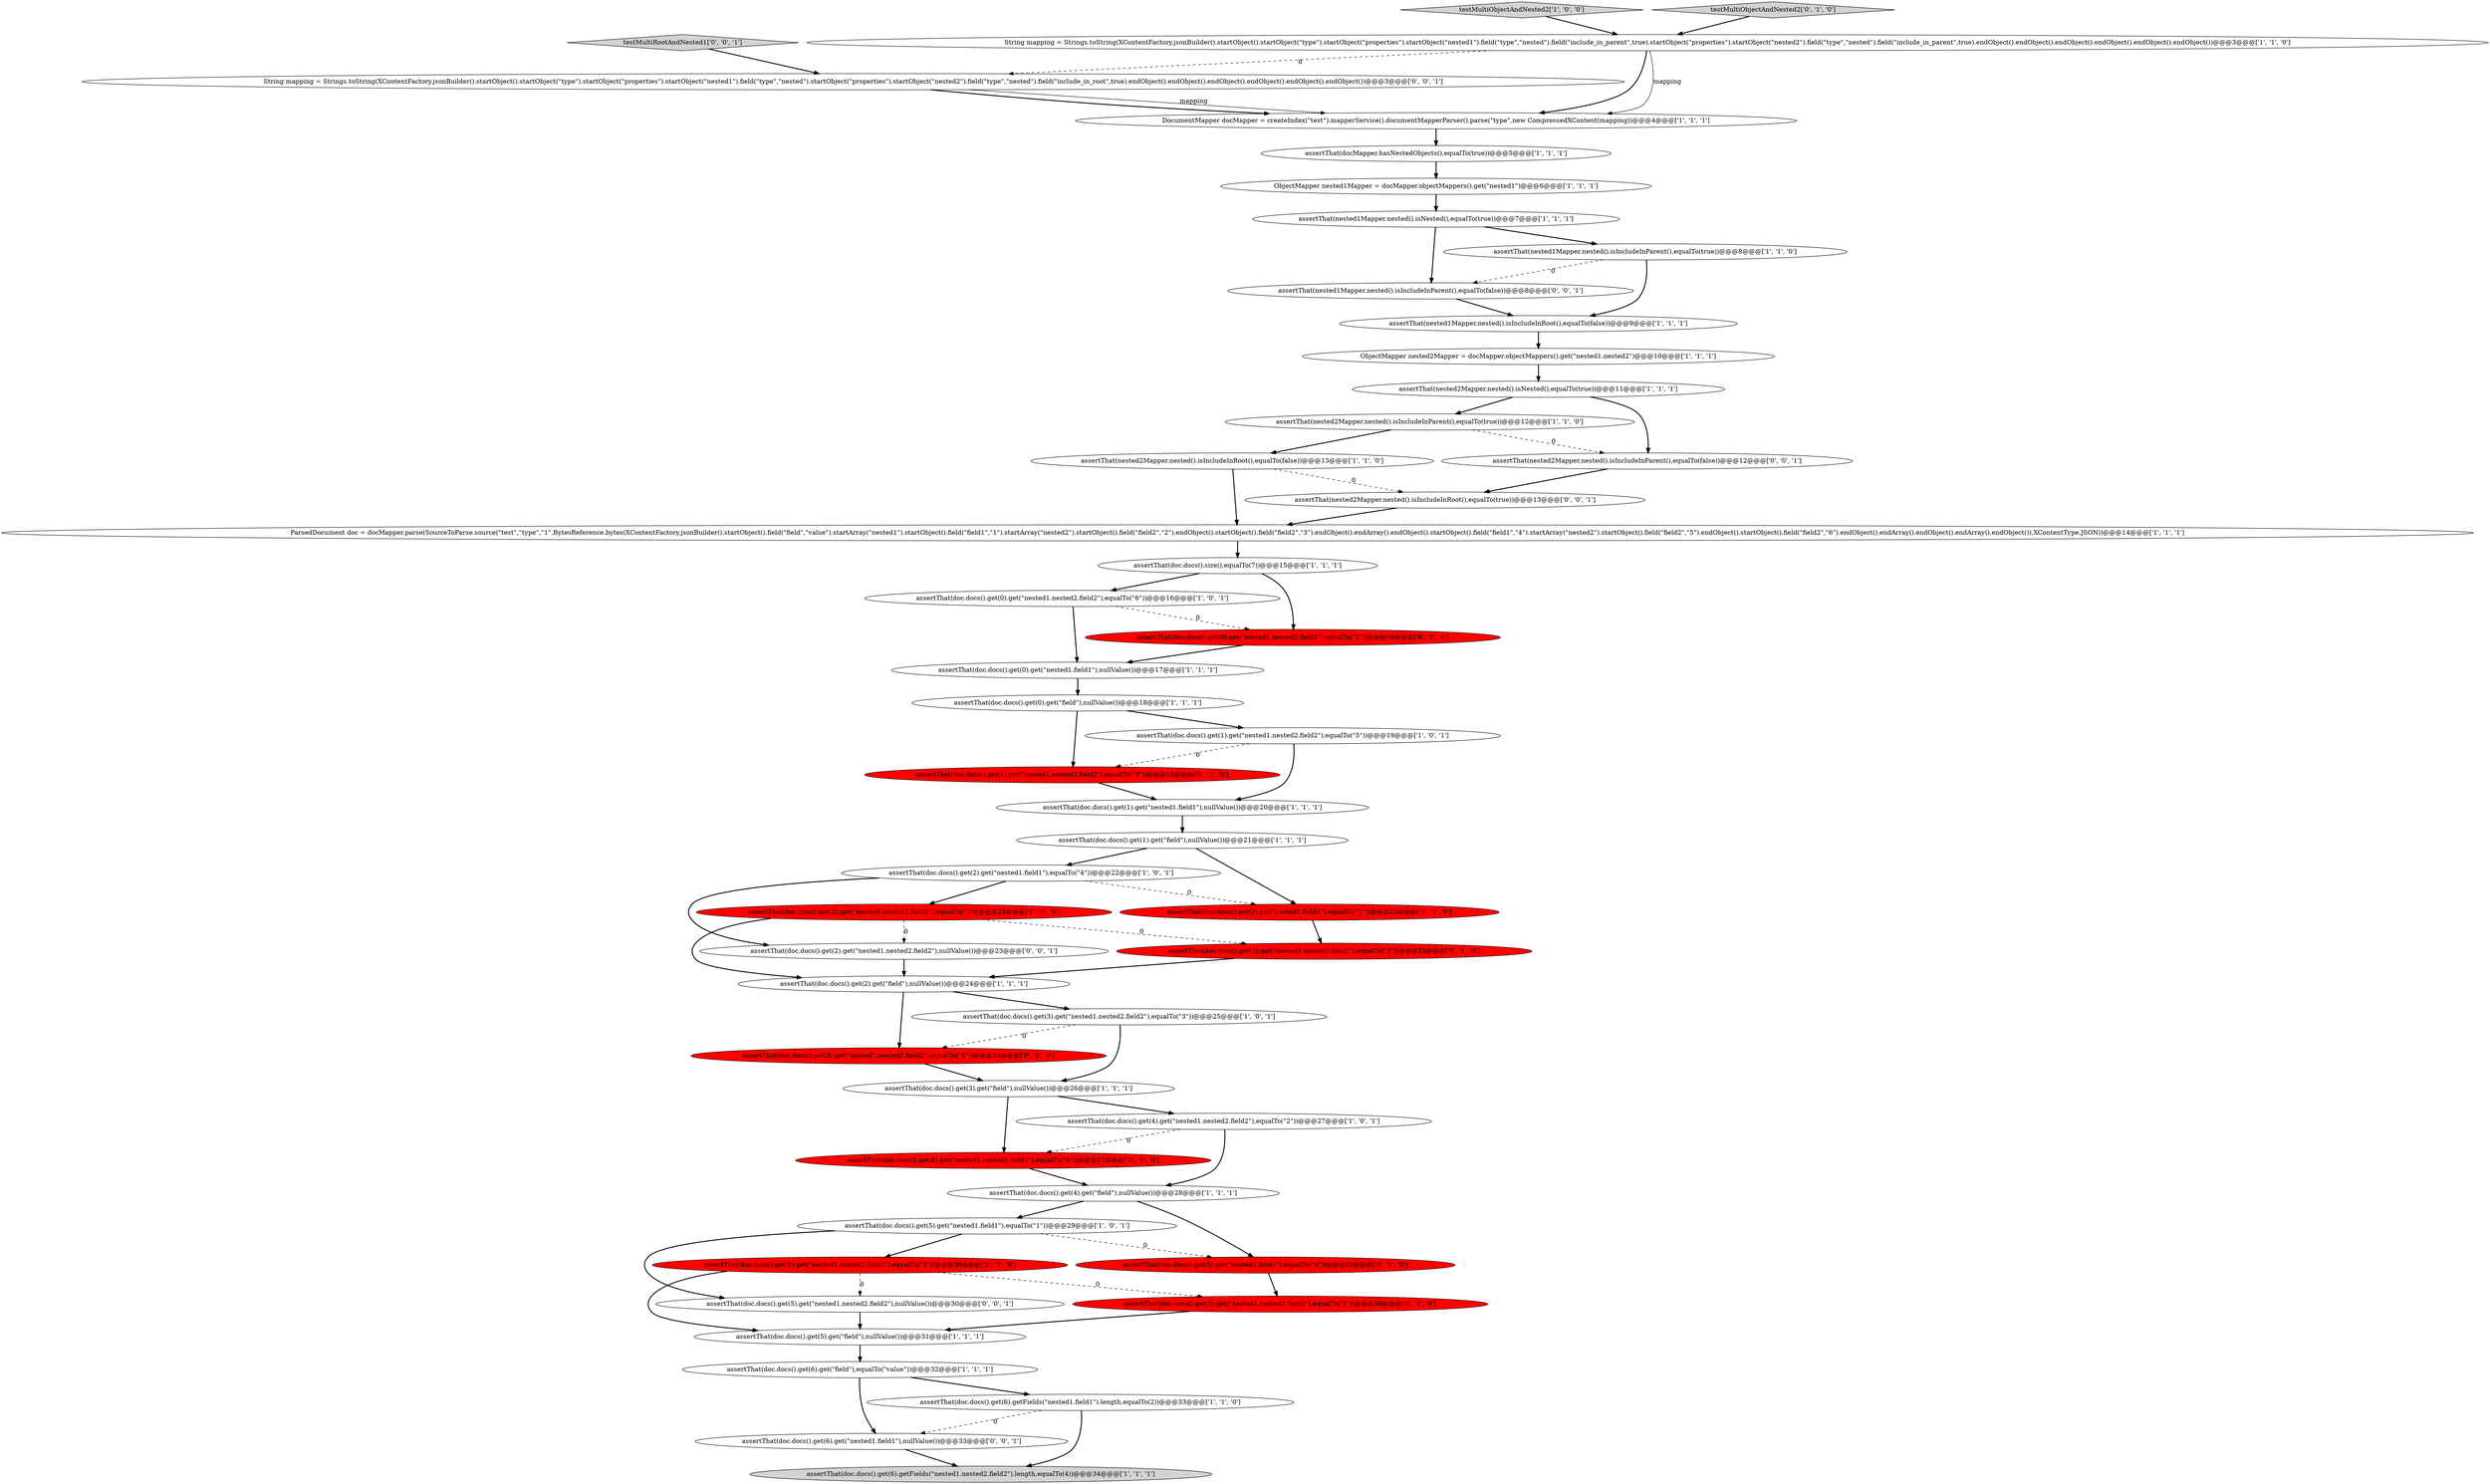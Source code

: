 digraph {
24 [style = filled, label = "ParsedDocument doc = docMapper.parse(SourceToParse.source(\"test\",\"type\",\"1\",BytesReference.bytes(XContentFactory.jsonBuilder().startObject().field(\"field\",\"value\").startArray(\"nested1\").startObject().field(\"field1\",\"1\").startArray(\"nested2\").startObject().field(\"field2\",\"2\").endObject().startObject().field(\"field2\",\"3\").endObject().endArray().endObject().startObject().field(\"field1\",\"4\").startArray(\"nested2\").startObject().field(\"field2\",\"5\").endObject().startObject().field(\"field2\",\"6\").endObject().endArray().endObject().endArray().endObject()),XContentType.JSON))@@@14@@@['1', '1', '1']", fillcolor = white, shape = ellipse image = "AAA0AAABBB1BBB"];
44 [style = filled, label = "String mapping = Strings.toString(XContentFactory.jsonBuilder().startObject().startObject(\"type\").startObject(\"properties\").startObject(\"nested1\").field(\"type\",\"nested\").startObject(\"properties\").startObject(\"nested2\").field(\"type\",\"nested\").field(\"include_in_root\",true).endObject().endObject().endObject().endObject().endObject().endObject())@@@3@@@['0', '0', '1']", fillcolor = white, shape = ellipse image = "AAA0AAABBB3BBB"];
36 [style = filled, label = "assertThat(doc.docs().get(3).get(\"nested1.nested2.field2\"),equalTo(\"5\"))@@@25@@@['0', '1', '0']", fillcolor = red, shape = ellipse image = "AAA1AAABBB2BBB"];
49 [style = filled, label = "assertThat(nested1Mapper.nested().isIncludeInParent(),equalTo(false))@@@8@@@['0', '0', '1']", fillcolor = white, shape = ellipse image = "AAA0AAABBB3BBB"];
26 [style = filled, label = "assertThat(doc.docs().get(1).get(\"field\"),nullValue())@@@21@@@['1', '1', '1']", fillcolor = white, shape = ellipse image = "AAA0AAABBB1BBB"];
46 [style = filled, label = "testMultiRootAndNested1['0', '0', '1']", fillcolor = lightgray, shape = diamond image = "AAA0AAABBB3BBB"];
9 [style = filled, label = "String mapping = Strings.toString(XContentFactory.jsonBuilder().startObject().startObject(\"type\").startObject(\"properties\").startObject(\"nested1\").field(\"type\",\"nested\").field(\"include_in_parent\",true).startObject(\"properties\").startObject(\"nested2\").field(\"type\",\"nested\").field(\"include_in_parent\",true).endObject().endObject().endObject().endObject().endObject().endObject())@@@3@@@['1', '1', '0']", fillcolor = white, shape = ellipse image = "AAA0AAABBB1BBB"];
6 [style = filled, label = "assertThat(nested2Mapper.nested().isNested(),equalTo(true))@@@11@@@['1', '1', '1']", fillcolor = white, shape = ellipse image = "AAA0AAABBB1BBB"];
3 [style = filled, label = "assertThat(doc.docs().get(0).get(\"nested1.field1\"),nullValue())@@@17@@@['1', '1', '1']", fillcolor = white, shape = ellipse image = "AAA0AAABBB1BBB"];
13 [style = filled, label = "DocumentMapper docMapper = createIndex(\"test\").mapperService().documentMapperParser().parse(\"type\",new CompressedXContent(mapping))@@@4@@@['1', '1', '1']", fillcolor = white, shape = ellipse image = "AAA0AAABBB1BBB"];
25 [style = filled, label = "assertThat(doc.docs().get(0).get(\"nested1.nested2.field2\"),equalTo(\"6\"))@@@16@@@['1', '0', '1']", fillcolor = white, shape = ellipse image = "AAA0AAABBB1BBB"];
22 [style = filled, label = "assertThat(doc.docs().size(),equalTo(7))@@@15@@@['1', '1', '1']", fillcolor = white, shape = ellipse image = "AAA0AAABBB1BBB"];
32 [style = filled, label = "testMultiObjectAndNested2['1', '0', '0']", fillcolor = lightgray, shape = diamond image = "AAA0AAABBB1BBB"];
33 [style = filled, label = "assertThat(doc.docs().get(2).get(\"nested1.field1\"),equalTo(\"1\"))@@@22@@@['0', '1', '0']", fillcolor = red, shape = ellipse image = "AAA1AAABBB2BBB"];
37 [style = filled, label = "assertThat(doc.docs().get(1).get(\"nested1.nested2.field2\"),equalTo(\"3\"))@@@19@@@['0', '1', '0']", fillcolor = red, shape = ellipse image = "AAA1AAABBB2BBB"];
39 [style = filled, label = "assertThat(doc.docs().get(4).get(\"nested1.nested2.field2\"),equalTo(\"6\"))@@@27@@@['0', '1', '0']", fillcolor = red, shape = ellipse image = "AAA1AAABBB2BBB"];
14 [style = filled, label = "ObjectMapper nested2Mapper = docMapper.objectMappers().get(\"nested1.nested2\")@@@10@@@['1', '1', '1']", fillcolor = white, shape = ellipse image = "AAA0AAABBB1BBB"];
21 [style = filled, label = "assertThat(doc.docs().get(2).get(\"nested1.field1\"),equalTo(\"4\"))@@@22@@@['1', '0', '1']", fillcolor = white, shape = ellipse image = "AAA0AAABBB1BBB"];
48 [style = filled, label = "assertThat(doc.docs().get(6).get(\"nested1.field1\"),nullValue())@@@33@@@['0', '0', '1']", fillcolor = white, shape = ellipse image = "AAA0AAABBB3BBB"];
7 [style = filled, label = "assertThat(doc.docs().get(6).getFields(\"nested1.field1\").length,equalTo(2))@@@33@@@['1', '1', '0']", fillcolor = white, shape = ellipse image = "AAA0AAABBB1BBB"];
18 [style = filled, label = "assertThat(nested1Mapper.nested().isIncludeInRoot(),equalTo(false))@@@9@@@['1', '1', '1']", fillcolor = white, shape = ellipse image = "AAA0AAABBB1BBB"];
27 [style = filled, label = "assertThat(doc.docs().get(2).get(\"field\"),nullValue())@@@24@@@['1', '1', '1']", fillcolor = white, shape = ellipse image = "AAA0AAABBB1BBB"];
20 [style = filled, label = "assertThat(doc.docs().get(3).get(\"nested1.nested2.field2\"),equalTo(\"3\"))@@@25@@@['1', '0', '1']", fillcolor = white, shape = ellipse image = "AAA0AAABBB1BBB"];
29 [style = filled, label = "assertThat(doc.docs().get(6).getFields(\"nested1.nested2.field2\").length,equalTo(4))@@@34@@@['1', '1', '1']", fillcolor = lightgray, shape = ellipse image = "AAA0AAABBB1BBB"];
41 [style = filled, label = "assertThat(doc.docs().get(5).get(\"nested1.field1\"),equalTo(\"4\"))@@@29@@@['0', '1', '0']", fillcolor = red, shape = ellipse image = "AAA1AAABBB2BBB"];
35 [style = filled, label = "assertThat(doc.docs().get(2).get(\"nested1.nested2.field2\"),equalTo(\"2\"))@@@23@@@['0', '1', '0']", fillcolor = red, shape = ellipse image = "AAA1AAABBB2BBB"];
40 [style = filled, label = "assertThat(doc.docs().get(0).get(\"nested1.nested2.field2\"),equalTo(\"2\"))@@@16@@@['0', '1', '0']", fillcolor = red, shape = ellipse image = "AAA1AAABBB2BBB"];
42 [style = filled, label = "assertThat(doc.docs().get(2).get(\"nested1.nested2.field2\"),nullValue())@@@23@@@['0', '0', '1']", fillcolor = white, shape = ellipse image = "AAA0AAABBB3BBB"];
43 [style = filled, label = "assertThat(doc.docs().get(5).get(\"nested1.nested2.field2\"),nullValue())@@@30@@@['0', '0', '1']", fillcolor = white, shape = ellipse image = "AAA0AAABBB3BBB"];
17 [style = filled, label = "assertThat(doc.docs().get(5).get(\"nested1.nested2.field2\"),equalTo(\"2\"))@@@30@@@['1', '0', '0']", fillcolor = red, shape = ellipse image = "AAA1AAABBB1BBB"];
4 [style = filled, label = "assertThat(nested2Mapper.nested().isIncludeInParent(),equalTo(true))@@@12@@@['1', '1', '0']", fillcolor = white, shape = ellipse image = "AAA0AAABBB1BBB"];
2 [style = filled, label = "assertThat(nested1Mapper.nested().isNested(),equalTo(true))@@@7@@@['1', '1', '1']", fillcolor = white, shape = ellipse image = "AAA0AAABBB1BBB"];
5 [style = filled, label = "assertThat(doc.docs().get(3).get(\"field\"),nullValue())@@@26@@@['1', '1', '1']", fillcolor = white, shape = ellipse image = "AAA0AAABBB1BBB"];
31 [style = filled, label = "assertThat(docMapper.hasNestedObjects(),equalTo(true))@@@5@@@['1', '1', '1']", fillcolor = white, shape = ellipse image = "AAA0AAABBB1BBB"];
19 [style = filled, label = "assertThat(doc.docs().get(5).get(\"field\"),nullValue())@@@31@@@['1', '1', '1']", fillcolor = white, shape = ellipse image = "AAA0AAABBB1BBB"];
28 [style = filled, label = "assertThat(nested1Mapper.nested().isIncludeInParent(),equalTo(true))@@@8@@@['1', '1', '0']", fillcolor = white, shape = ellipse image = "AAA0AAABBB1BBB"];
11 [style = filled, label = "assertThat(doc.docs().get(4).get(\"nested1.nested2.field2\"),equalTo(\"2\"))@@@27@@@['1', '0', '1']", fillcolor = white, shape = ellipse image = "AAA0AAABBB1BBB"];
16 [style = filled, label = "assertThat(nested2Mapper.nested().isIncludeInRoot(),equalTo(false))@@@13@@@['1', '1', '0']", fillcolor = white, shape = ellipse image = "AAA0AAABBB1BBB"];
0 [style = filled, label = "assertThat(doc.docs().get(6).get(\"field\"),equalTo(\"value\"))@@@32@@@['1', '1', '1']", fillcolor = white, shape = ellipse image = "AAA0AAABBB1BBB"];
23 [style = filled, label = "ObjectMapper nested1Mapper = docMapper.objectMappers().get(\"nested1\")@@@6@@@['1', '1', '1']", fillcolor = white, shape = ellipse image = "AAA0AAABBB1BBB"];
47 [style = filled, label = "assertThat(nested2Mapper.nested().isIncludeInParent(),equalTo(false))@@@12@@@['0', '0', '1']", fillcolor = white, shape = ellipse image = "AAA0AAABBB3BBB"];
45 [style = filled, label = "assertThat(nested2Mapper.nested().isIncludeInRoot(),equalTo(true))@@@13@@@['0', '0', '1']", fillcolor = white, shape = ellipse image = "AAA0AAABBB3BBB"];
15 [style = filled, label = "assertThat(doc.docs().get(4).get(\"field\"),nullValue())@@@28@@@['1', '1', '1']", fillcolor = white, shape = ellipse image = "AAA0AAABBB1BBB"];
38 [style = filled, label = "assertThat(doc.docs().get(5).get(\"nested1.nested2.field2\"),equalTo(\"5\"))@@@30@@@['0', '1', '0']", fillcolor = red, shape = ellipse image = "AAA1AAABBB2BBB"];
1 [style = filled, label = "assertThat(doc.docs().get(2).get(\"nested1.nested2.field2\"),equalTo(\"5\"))@@@23@@@['1', '0', '0']", fillcolor = red, shape = ellipse image = "AAA1AAABBB1BBB"];
30 [style = filled, label = "assertThat(doc.docs().get(1).get(\"nested1.nested2.field2\"),equalTo(\"5\"))@@@19@@@['1', '0', '1']", fillcolor = white, shape = ellipse image = "AAA0AAABBB1BBB"];
12 [style = filled, label = "assertThat(doc.docs().get(1).get(\"nested1.field1\"),nullValue())@@@20@@@['1', '1', '1']", fillcolor = white, shape = ellipse image = "AAA0AAABBB1BBB"];
10 [style = filled, label = "assertThat(doc.docs().get(0).get(\"field\"),nullValue())@@@18@@@['1', '1', '1']", fillcolor = white, shape = ellipse image = "AAA0AAABBB1BBB"];
34 [style = filled, label = "testMultiObjectAndNested2['0', '1', '0']", fillcolor = lightgray, shape = diamond image = "AAA0AAABBB2BBB"];
8 [style = filled, label = "assertThat(doc.docs().get(5).get(\"nested1.field1\"),equalTo(\"1\"))@@@29@@@['1', '0', '1']", fillcolor = white, shape = ellipse image = "AAA0AAABBB1BBB"];
46->44 [style = bold, label=""];
1->42 [style = dashed, label="0"];
22->25 [style = bold, label=""];
30->37 [style = dashed, label="0"];
33->35 [style = bold, label=""];
35->27 [style = bold, label=""];
27->36 [style = bold, label=""];
31->23 [style = bold, label=""];
28->18 [style = bold, label=""];
39->15 [style = bold, label=""];
34->9 [style = bold, label=""];
21->42 [style = bold, label=""];
44->13 [style = solid, label="mapping"];
1->35 [style = dashed, label="0"];
17->43 [style = dashed, label="0"];
5->39 [style = bold, label=""];
48->29 [style = bold, label=""];
16->24 [style = bold, label=""];
25->3 [style = bold, label=""];
1->27 [style = bold, label=""];
7->48 [style = dashed, label="0"];
25->40 [style = dashed, label="0"];
4->47 [style = dashed, label="0"];
8->43 [style = bold, label=""];
12->26 [style = bold, label=""];
28->49 [style = dashed, label="0"];
8->41 [style = dashed, label="0"];
24->22 [style = bold, label=""];
17->38 [style = dashed, label="0"];
17->19 [style = bold, label=""];
45->24 [style = bold, label=""];
11->15 [style = bold, label=""];
19->0 [style = bold, label=""];
37->12 [style = bold, label=""];
20->5 [style = bold, label=""];
26->21 [style = bold, label=""];
0->7 [style = bold, label=""];
38->19 [style = bold, label=""];
43->19 [style = bold, label=""];
8->17 [style = bold, label=""];
3->10 [style = bold, label=""];
6->4 [style = bold, label=""];
32->9 [style = bold, label=""];
30->12 [style = bold, label=""];
2->49 [style = bold, label=""];
20->36 [style = dashed, label="0"];
40->3 [style = bold, label=""];
21->33 [style = dashed, label="0"];
9->44 [style = dashed, label="0"];
11->39 [style = dashed, label="0"];
21->1 [style = bold, label=""];
49->18 [style = bold, label=""];
16->45 [style = dashed, label="0"];
10->37 [style = bold, label=""];
0->48 [style = bold, label=""];
15->41 [style = bold, label=""];
9->13 [style = solid, label="mapping"];
44->13 [style = bold, label=""];
41->38 [style = bold, label=""];
36->5 [style = bold, label=""];
5->11 [style = bold, label=""];
47->45 [style = bold, label=""];
23->2 [style = bold, label=""];
42->27 [style = bold, label=""];
13->31 [style = bold, label=""];
26->33 [style = bold, label=""];
2->28 [style = bold, label=""];
18->14 [style = bold, label=""];
14->6 [style = bold, label=""];
10->30 [style = bold, label=""];
27->20 [style = bold, label=""];
4->16 [style = bold, label=""];
15->8 [style = bold, label=""];
6->47 [style = bold, label=""];
22->40 [style = bold, label=""];
9->13 [style = bold, label=""];
7->29 [style = bold, label=""];
}
